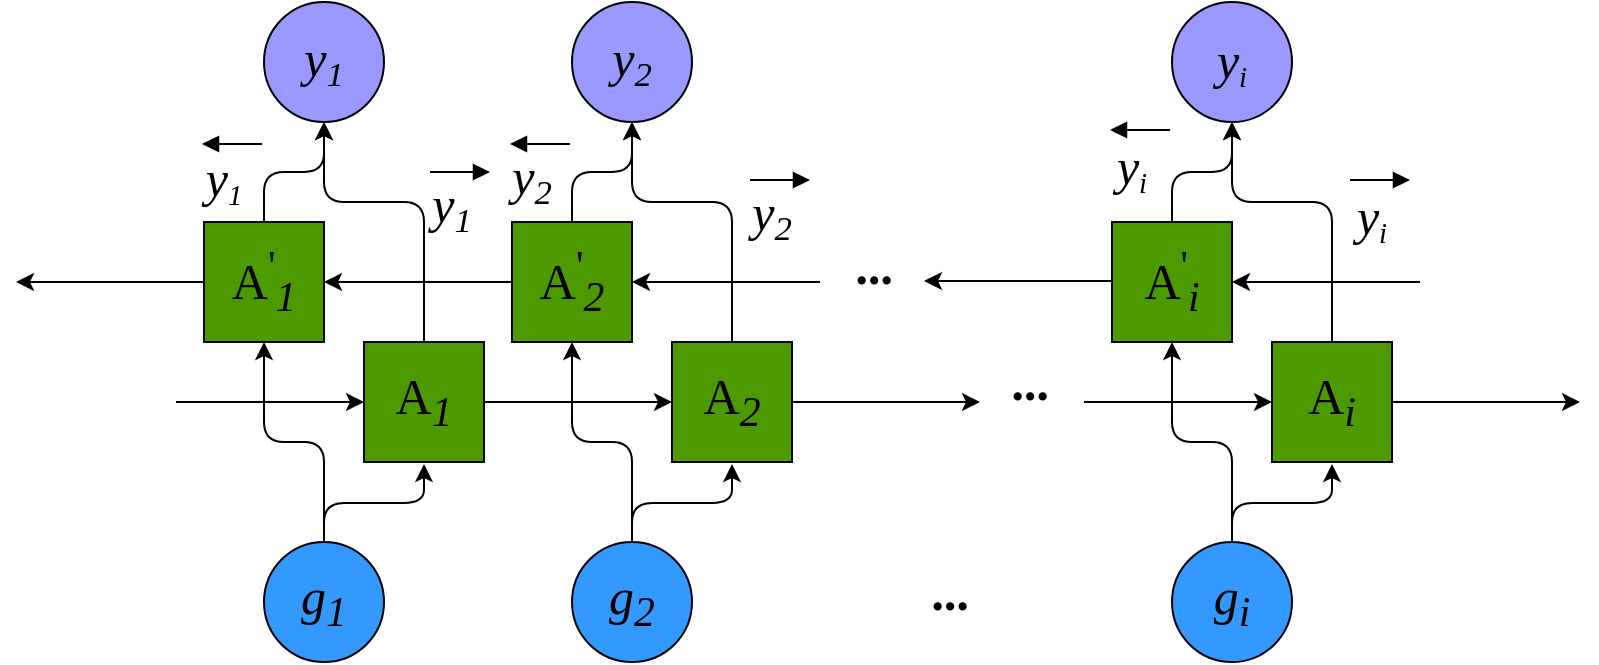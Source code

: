 <mxfile version="12.2.2" type="github" pages="1">
  <diagram id="qnvLAeOahHRdcpvroYUL" name="Page-1">
    <mxGraphModel dx="1635" dy="866" grid="1" gridSize="10" guides="1" tooltips="1" connect="1" arrows="1" fold="1" page="1" pageScale="1" pageWidth="827" pageHeight="1169" math="0" shadow="0">
      <root>
        <mxCell id="0"/>
        <mxCell id="1" parent="0"/>
        <mxCell id="RUoRTHbxr52IHqTM27ya-61" value="" style="html=1;verticalAlign=bottom;endArrow=block;fontSize=25;fontFamily=Times New Roman;" parent="1" edge="1">
          <mxGeometry width="80" relative="1" as="geometry">
            <mxPoint x="223" y="295" as="sourcePoint"/>
            <mxPoint x="253" y="295" as="targetPoint"/>
          </mxGeometry>
        </mxCell>
        <mxCell id="RUoRTHbxr52IHqTM27ya-1" value="g&lt;sub&gt;1&lt;/sub&gt;" style="ellipse;whiteSpace=wrap;html=1;aspect=fixed;fontSize=25;fontStyle=2;fontFamily=Times New Roman;fillColor=#3399FF;" parent="1" vertex="1">
          <mxGeometry x="140" y="480" width="60" height="60" as="geometry"/>
        </mxCell>
        <mxCell id="RUoRTHbxr52IHqTM27ya-22" value="" style="edgeStyle=orthogonalEdgeStyle;rounded=0;orthogonalLoop=1;jettySize=auto;html=1;fontSize=25;fontStyle=2;exitX=0;exitY=0.5;exitDx=0;exitDy=0;fontFamily=Times New Roman;" parent="1" source="RUoRTHbxr52IHqTM27ya-13" target="RUoRTHbxr52IHqTM27ya-2" edge="1">
          <mxGeometry relative="1" as="geometry">
            <mxPoint x="250" y="350" as="sourcePoint"/>
          </mxGeometry>
        </mxCell>
        <mxCell id="RUoRTHbxr52IHqTM27ya-2" value="" style="whiteSpace=wrap;html=1;aspect=fixed;fontSize=25;fontStyle=2;fontFamily=Times New Roman;fontColor=#00FF00;fillColor=#4D9900;" parent="1" vertex="1">
          <mxGeometry x="110" y="320" width="60" height="60" as="geometry"/>
        </mxCell>
        <mxCell id="RUoRTHbxr52IHqTM27ya-3" value="" style="whiteSpace=wrap;html=1;aspect=fixed;fontSize=25;fontStyle=2;fontFamily=Times New Roman;labelBackgroundColor=#00FF00;fillColor=#4D9900;" parent="1" vertex="1">
          <mxGeometry x="190" y="380" width="60" height="60" as="geometry"/>
        </mxCell>
        <mxCell id="RUoRTHbxr52IHqTM27ya-5" value="" style="edgeStyle=elbowEdgeStyle;elbow=vertical;endArrow=classic;html=1;fontSize=25;fontStyle=2;fontFamily=Times New Roman;" parent="1" edge="1">
          <mxGeometry width="50" height="50" relative="1" as="geometry">
            <mxPoint x="170" y="480" as="sourcePoint"/>
            <mxPoint x="220" y="441" as="targetPoint"/>
          </mxGeometry>
        </mxCell>
        <mxCell id="RUoRTHbxr52IHqTM27ya-6" value="" style="edgeStyle=elbowEdgeStyle;elbow=vertical;endArrow=classic;html=1;fontSize=25;fontStyle=2;fontFamily=Times New Roman;" parent="1" edge="1">
          <mxGeometry width="50" height="50" relative="1" as="geometry">
            <mxPoint x="170" y="480" as="sourcePoint"/>
            <mxPoint x="140" y="380" as="targetPoint"/>
          </mxGeometry>
        </mxCell>
        <mxCell id="RUoRTHbxr52IHqTM27ya-9" value="" style="edgeStyle=elbowEdgeStyle;elbow=vertical;endArrow=classic;html=1;fontSize=25;fontStyle=2;fontFamily=Times New Roman;" parent="1" edge="1">
          <mxGeometry width="50" height="50" relative="1" as="geometry">
            <mxPoint x="140" y="320" as="sourcePoint"/>
            <mxPoint x="170" y="270" as="targetPoint"/>
          </mxGeometry>
        </mxCell>
        <mxCell id="RUoRTHbxr52IHqTM27ya-10" value="" style="edgeStyle=elbowEdgeStyle;elbow=vertical;endArrow=classic;html=1;fontSize=25;fontStyle=2;fontFamily=Times New Roman;" parent="1" edge="1">
          <mxGeometry width="50" height="50" relative="1" as="geometry">
            <mxPoint x="220" y="380" as="sourcePoint"/>
            <mxPoint x="170" y="270" as="targetPoint"/>
            <Array as="points">
              <mxPoint x="200" y="310"/>
            </Array>
          </mxGeometry>
        </mxCell>
        <mxCell id="RUoRTHbxr52IHqTM27ya-11" value="" style="ellipse;whiteSpace=wrap;html=1;aspect=fixed;fontSize=25;fontStyle=2;fontFamily=Times New Roman;fillColor=#9999FF;" parent="1" vertex="1">
          <mxGeometry x="140" y="210" width="60" height="60" as="geometry"/>
        </mxCell>
        <mxCell id="RUoRTHbxr52IHqTM27ya-12" value="g&lt;sub&gt;2&lt;/sub&gt;" style="ellipse;whiteSpace=wrap;html=1;aspect=fixed;fontSize=25;fontStyle=2;fontFamily=Times New Roman;fillColor=#3399FF;" parent="1" vertex="1">
          <mxGeometry x="294" y="480" width="60" height="60" as="geometry"/>
        </mxCell>
        <mxCell id="RUoRTHbxr52IHqTM27ya-13" value="" style="whiteSpace=wrap;html=1;aspect=fixed;fontSize=25;fontStyle=2;fontFamily=Times New Roman;gradientColor=none;fillColor=#4D9900;" parent="1" vertex="1">
          <mxGeometry x="264" y="320" width="60" height="60" as="geometry"/>
        </mxCell>
        <mxCell id="RUoRTHbxr52IHqTM27ya-14" value="" style="whiteSpace=wrap;html=1;aspect=fixed;fontSize=25;fontStyle=2;fontFamily=Times New Roman;fillColor=#4D9900;" parent="1" vertex="1">
          <mxGeometry x="344" y="380" width="60" height="60" as="geometry"/>
        </mxCell>
        <mxCell id="RUoRTHbxr52IHqTM27ya-15" value="" style="edgeStyle=elbowEdgeStyle;elbow=vertical;endArrow=classic;html=1;fontSize=25;fontStyle=2;fontFamily=Times New Roman;" parent="1" edge="1">
          <mxGeometry width="50" height="50" relative="1" as="geometry">
            <mxPoint x="324" y="480" as="sourcePoint"/>
            <mxPoint x="374" y="441" as="targetPoint"/>
          </mxGeometry>
        </mxCell>
        <mxCell id="RUoRTHbxr52IHqTM27ya-16" value="" style="edgeStyle=elbowEdgeStyle;elbow=vertical;endArrow=classic;html=1;fontSize=25;fontStyle=2;fontFamily=Times New Roman;" parent="1" edge="1">
          <mxGeometry width="50" height="50" relative="1" as="geometry">
            <mxPoint x="324" y="480" as="sourcePoint"/>
            <mxPoint x="294" y="380" as="targetPoint"/>
          </mxGeometry>
        </mxCell>
        <mxCell id="RUoRTHbxr52IHqTM27ya-17" value="" style="edgeStyle=elbowEdgeStyle;elbow=vertical;endArrow=classic;html=1;fontSize=25;fontStyle=2;fontFamily=Times New Roman;" parent="1" edge="1">
          <mxGeometry width="50" height="50" relative="1" as="geometry">
            <mxPoint x="294" y="320" as="sourcePoint"/>
            <mxPoint x="324" y="270" as="targetPoint"/>
          </mxGeometry>
        </mxCell>
        <mxCell id="RUoRTHbxr52IHqTM27ya-18" value="" style="edgeStyle=elbowEdgeStyle;elbow=vertical;endArrow=classic;html=1;fontSize=25;fontStyle=2;fontFamily=Times New Roman;" parent="1" edge="1">
          <mxGeometry width="50" height="50" relative="1" as="geometry">
            <mxPoint x="374" y="380" as="sourcePoint"/>
            <mxPoint x="324" y="270" as="targetPoint"/>
            <Array as="points">
              <mxPoint x="354" y="310"/>
            </Array>
          </mxGeometry>
        </mxCell>
        <mxCell id="RUoRTHbxr52IHqTM27ya-19" value="" style="ellipse;whiteSpace=wrap;html=1;aspect=fixed;fontSize=25;fontStyle=2;fontFamily=Times New Roman;fillColor=#9999FF;" parent="1" vertex="1">
          <mxGeometry x="294" y="210" width="60" height="60" as="geometry"/>
        </mxCell>
        <mxCell id="RUoRTHbxr52IHqTM27ya-20" value="" style="endArrow=classic;html=1;exitX=1;exitY=0.5;exitDx=0;exitDy=0;entryX=0;entryY=0.5;entryDx=0;entryDy=0;fontSize=25;fontStyle=2;fontFamily=Times New Roman;" parent="1" source="RUoRTHbxr52IHqTM27ya-3" target="RUoRTHbxr52IHqTM27ya-14" edge="1">
          <mxGeometry width="50" height="50" relative="1" as="geometry">
            <mxPoint x="-80" y="500" as="sourcePoint"/>
            <mxPoint x="-30" y="450" as="targetPoint"/>
          </mxGeometry>
        </mxCell>
        <mxCell id="RUoRTHbxr52IHqTM27ya-26" value="" style="endArrow=classic;html=1;exitX=1;exitY=0.5;exitDx=0;exitDy=0;entryX=0;entryY=0.5;entryDx=0;entryDy=0;fontSize=25;fontStyle=2;fontFamily=Times New Roman;" parent="1" edge="1">
          <mxGeometry width="50" height="50" relative="1" as="geometry">
            <mxPoint x="404" y="410" as="sourcePoint"/>
            <mxPoint x="498" y="410" as="targetPoint"/>
          </mxGeometry>
        </mxCell>
        <mxCell id="RUoRTHbxr52IHqTM27ya-27" value="" style="endArrow=classic;html=1;exitX=1;exitY=0.5;exitDx=0;exitDy=0;entryX=0;entryY=0.5;entryDx=0;entryDy=0;fontSize=25;fontStyle=2;fontFamily=Times New Roman;" parent="1" edge="1">
          <mxGeometry width="50" height="50" relative="1" as="geometry">
            <mxPoint x="418" y="350" as="sourcePoint"/>
            <mxPoint x="324" y="350" as="targetPoint"/>
          </mxGeometry>
        </mxCell>
        <mxCell id="RUoRTHbxr52IHqTM27ya-28" value="g&lt;sub&gt;i&lt;/sub&gt;" style="ellipse;whiteSpace=wrap;html=1;aspect=fixed;fontSize=25;fontStyle=2;fontFamily=Times New Roman;labelBackgroundColor=none;fillColor=#3399FF;" parent="1" vertex="1">
          <mxGeometry x="594" y="480" width="60" height="60" as="geometry"/>
        </mxCell>
        <mxCell id="RUoRTHbxr52IHqTM27ya-29" value="" style="whiteSpace=wrap;html=1;aspect=fixed;fontSize=25;fontStyle=2;fontFamily=Times New Roman;fillColor=#4D9900;" parent="1" vertex="1">
          <mxGeometry x="564" y="320" width="60" height="60" as="geometry"/>
        </mxCell>
        <mxCell id="RUoRTHbxr52IHqTM27ya-30" value="" style="whiteSpace=wrap;html=1;aspect=fixed;fontSize=25;fontStyle=2;fontFamily=Times New Roman;fillColor=#4D9900;" parent="1" vertex="1">
          <mxGeometry x="644" y="380" width="60" height="60" as="geometry"/>
        </mxCell>
        <mxCell id="RUoRTHbxr52IHqTM27ya-31" value="" style="edgeStyle=elbowEdgeStyle;elbow=vertical;endArrow=classic;html=1;fontSize=25;fontStyle=2;fontFamily=Times New Roman;" parent="1" edge="1">
          <mxGeometry width="50" height="50" relative="1" as="geometry">
            <mxPoint x="624" y="480" as="sourcePoint"/>
            <mxPoint x="674" y="441" as="targetPoint"/>
          </mxGeometry>
        </mxCell>
        <mxCell id="RUoRTHbxr52IHqTM27ya-32" value="" style="edgeStyle=elbowEdgeStyle;elbow=vertical;endArrow=classic;html=1;fontSize=25;fontStyle=2;fontFamily=Times New Roman;" parent="1" edge="1">
          <mxGeometry width="50" height="50" relative="1" as="geometry">
            <mxPoint x="624" y="480" as="sourcePoint"/>
            <mxPoint x="594" y="380" as="targetPoint"/>
          </mxGeometry>
        </mxCell>
        <mxCell id="RUoRTHbxr52IHqTM27ya-33" value="" style="edgeStyle=elbowEdgeStyle;elbow=vertical;endArrow=classic;html=1;fontSize=25;fontStyle=2;fontFamily=Times New Roman;" parent="1" edge="1">
          <mxGeometry width="50" height="50" relative="1" as="geometry">
            <mxPoint x="594" y="320" as="sourcePoint"/>
            <mxPoint x="624" y="270" as="targetPoint"/>
          </mxGeometry>
        </mxCell>
        <mxCell id="RUoRTHbxr52IHqTM27ya-34" value="" style="edgeStyle=elbowEdgeStyle;elbow=vertical;endArrow=classic;html=1;fontSize=25;fontStyle=2;fontFamily=Times New Roman;" parent="1" edge="1">
          <mxGeometry width="50" height="50" relative="1" as="geometry">
            <mxPoint x="674" y="380" as="sourcePoint"/>
            <mxPoint x="624" y="270" as="targetPoint"/>
            <Array as="points">
              <mxPoint x="654" y="310"/>
            </Array>
          </mxGeometry>
        </mxCell>
        <mxCell id="RUoRTHbxr52IHqTM27ya-35" value="" style="ellipse;whiteSpace=wrap;html=1;aspect=fixed;fontSize=25;fontStyle=2;fontFamily=Times New Roman;fillColor=#9999FF;" parent="1" vertex="1">
          <mxGeometry x="594" y="210" width="60" height="60" as="geometry"/>
        </mxCell>
        <mxCell id="RUoRTHbxr52IHqTM27ya-36" value="" style="endArrow=classic;html=1;exitX=1;exitY=0.5;exitDx=0;exitDy=0;entryX=0;entryY=0.5;entryDx=0;entryDy=0;fontSize=25;fontStyle=2;fontFamily=Times New Roman;" parent="1" target="RUoRTHbxr52IHqTM27ya-30" edge="1">
          <mxGeometry width="50" height="50" relative="1" as="geometry">
            <mxPoint x="550" y="410" as="sourcePoint"/>
            <mxPoint x="270" y="450" as="targetPoint"/>
          </mxGeometry>
        </mxCell>
        <mxCell id="RUoRTHbxr52IHqTM27ya-37" value="" style="endArrow=classic;html=1;exitX=1;exitY=0.5;exitDx=0;exitDy=0;entryX=0;entryY=0.5;entryDx=0;entryDy=0;fontSize=25;fontStyle=2;fontFamily=Times New Roman;" parent="1" edge="1">
          <mxGeometry width="50" height="50" relative="1" as="geometry">
            <mxPoint x="704" y="410" as="sourcePoint"/>
            <mxPoint x="798" y="410" as="targetPoint"/>
          </mxGeometry>
        </mxCell>
        <mxCell id="RUoRTHbxr52IHqTM27ya-38" value="" style="endArrow=classic;html=1;exitX=1;exitY=0.5;exitDx=0;exitDy=0;entryX=0;entryY=0.5;entryDx=0;entryDy=0;fontSize=25;fontStyle=2;fontFamily=Times New Roman;" parent="1" edge="1">
          <mxGeometry width="50" height="50" relative="1" as="geometry">
            <mxPoint x="718" y="350" as="sourcePoint"/>
            <mxPoint x="624" y="350" as="targetPoint"/>
          </mxGeometry>
        </mxCell>
        <mxCell id="RUoRTHbxr52IHqTM27ya-39" value="" style="endArrow=classic;html=1;exitX=1;exitY=0.5;exitDx=0;exitDy=0;entryX=0;entryY=0.5;entryDx=0;entryDy=0;fontSize=25;fontStyle=2;fontFamily=Times New Roman;" parent="1" edge="1">
          <mxGeometry width="50" height="50" relative="1" as="geometry">
            <mxPoint x="564" y="349.5" as="sourcePoint"/>
            <mxPoint x="470" y="349.5" as="targetPoint"/>
          </mxGeometry>
        </mxCell>
        <mxCell id="RUoRTHbxr52IHqTM27ya-41" value="&lt;b style=&quot;font-size: 25px;&quot;&gt;&lt;font style=&quot;font-size: 25px;&quot;&gt;...&lt;/font&gt;&lt;/b&gt;" style="text;html=1;strokeColor=none;fillColor=none;align=center;verticalAlign=middle;whiteSpace=wrap;rounded=0;fontSize=25;fontStyle=2;fontFamily=Times New Roman;" parent="1" vertex="1">
          <mxGeometry x="519" y="400" width="10" as="geometry"/>
        </mxCell>
        <mxCell id="RUoRTHbxr52IHqTM27ya-47" value="&lt;b style=&quot;font-size: 25px;&quot;&gt;&lt;font style=&quot;font-size: 25px;&quot;&gt;...&lt;/font&gt;&lt;/b&gt;" style="text;html=1;strokeColor=none;fillColor=none;align=center;verticalAlign=middle;whiteSpace=wrap;rounded=0;fontSize=25;fontStyle=2;fontFamily=Times New Roman;" parent="1" vertex="1">
          <mxGeometry x="441" y="342" width="10" as="geometry"/>
        </mxCell>
        <mxCell id="RUoRTHbxr52IHqTM27ya-50" value="" style="endArrow=classic;html=1;exitX=1;exitY=0.5;exitDx=0;exitDy=0;entryX=0;entryY=0.5;entryDx=0;entryDy=0;fontSize=25;fontStyle=2;fontFamily=Times New Roman;" parent="1" edge="1">
          <mxGeometry width="50" height="50" relative="1" as="geometry">
            <mxPoint x="96" y="410" as="sourcePoint"/>
            <mxPoint x="190" y="410" as="targetPoint"/>
          </mxGeometry>
        </mxCell>
        <mxCell id="RUoRTHbxr52IHqTM27ya-51" value="" style="edgeStyle=orthogonalEdgeStyle;rounded=0;orthogonalLoop=1;jettySize=auto;html=1;entryX=0;entryY=0.5;entryDx=0;entryDy=0;fontSize=25;fontStyle=2;fontFamily=Times New Roman;" parent="1" edge="1">
          <mxGeometry relative="1" as="geometry">
            <mxPoint x="110" y="350" as="sourcePoint"/>
            <mxPoint x="16" y="350" as="targetPoint"/>
          </mxGeometry>
        </mxCell>
        <mxCell id="RUoRTHbxr52IHqTM27ya-56" value="&lt;i&gt;y&lt;span style=&quot;font-size: 20.833px&quot;&gt;&lt;sub&gt;2&lt;/sub&gt;&lt;/span&gt;&lt;/i&gt;" style="text;html=1;strokeColor=none;fillColor=none;align=center;verticalAlign=middle;whiteSpace=wrap;rounded=0;fontSize=25;fontFamily=Times New Roman;" parent="1" vertex="1">
          <mxGeometry x="304" y="230" width="40" height="20" as="geometry"/>
        </mxCell>
        <mxCell id="RUoRTHbxr52IHqTM27ya-57" value="" style="html=1;verticalAlign=bottom;endArrow=block;fontSize=25;fontFamily=Times New Roman;" parent="1" edge="1">
          <mxGeometry width="80" relative="1" as="geometry">
            <mxPoint x="383" y="299" as="sourcePoint"/>
            <mxPoint x="413" y="299" as="targetPoint"/>
          </mxGeometry>
        </mxCell>
        <mxCell id="RUoRTHbxr52IHqTM27ya-58" value="&lt;i&gt;y&lt;span style=&quot;font-size: 20.833px&quot;&gt;&lt;sub&gt;2&lt;/sub&gt;&lt;/span&gt;&lt;/i&gt;" style="text;html=1;strokeColor=none;fillColor=none;align=center;verticalAlign=middle;whiteSpace=wrap;rounded=0;fontSize=25;fontFamily=Times New Roman;" parent="1" vertex="1">
          <mxGeometry x="374" y="307" width="40" height="20" as="geometry"/>
        </mxCell>
        <mxCell id="RUoRTHbxr52IHqTM27ya-59" value="" style="html=1;verticalAlign=bottom;endArrow=block;fontSize=25;fontFamily=Times New Roman;" parent="1" edge="1">
          <mxGeometry width="80" relative="1" as="geometry">
            <mxPoint x="683" y="299" as="sourcePoint"/>
            <mxPoint x="713" y="299" as="targetPoint"/>
          </mxGeometry>
        </mxCell>
        <mxCell id="RUoRTHbxr52IHqTM27ya-60" value="&lt;i&gt;y&lt;span style=&quot;font-size: 17.361px&quot;&gt;&lt;sub&gt;i&lt;/sub&gt;&lt;/span&gt;&lt;/i&gt;" style="text;html=1;strokeColor=none;fillColor=none;align=center;verticalAlign=middle;whiteSpace=wrap;rounded=0;fontSize=25;fontFamily=Times New Roman;" parent="1" vertex="1">
          <mxGeometry x="674" y="307" width="40" height="22" as="geometry"/>
        </mxCell>
        <mxCell id="RUoRTHbxr52IHqTM27ya-62" value="&lt;i&gt;y&lt;span style=&quot;font-size: 20.833px&quot;&gt;&lt;sub&gt;1&lt;/sub&gt;&lt;/span&gt;&lt;/i&gt;" style="text;html=1;strokeColor=none;fillColor=none;align=center;verticalAlign=middle;whiteSpace=wrap;rounded=0;fontSize=25;fontFamily=Times New Roman;" parent="1" vertex="1">
          <mxGeometry x="214" y="303" width="40" height="20" as="geometry"/>
        </mxCell>
        <mxCell id="RUoRTHbxr52IHqTM27ya-63" value="" style="html=1;verticalAlign=bottom;endArrow=block;fontSize=25;fontFamily=Times New Roman;" parent="1" edge="1">
          <mxGeometry width="80" relative="1" as="geometry">
            <mxPoint x="293" y="281" as="sourcePoint"/>
            <mxPoint x="263" y="281" as="targetPoint"/>
          </mxGeometry>
        </mxCell>
        <mxCell id="RUoRTHbxr52IHqTM27ya-64" value="&lt;i&gt;y&lt;span style=&quot;font-size: 20.833px&quot;&gt;&lt;sub&gt;2&lt;/sub&gt;&lt;/span&gt;&lt;/i&gt;" style="text;html=1;strokeColor=none;fillColor=none;align=center;verticalAlign=middle;whiteSpace=wrap;rounded=0;fontSize=25;fontFamily=Times New Roman;" parent="1" vertex="1">
          <mxGeometry x="254" y="289" width="40" height="20" as="geometry"/>
        </mxCell>
        <mxCell id="RUoRTHbxr52IHqTM27ya-65" value="" style="html=1;verticalAlign=bottom;endArrow=block;fontSize=25;fontFamily=Times New Roman;" parent="1" edge="1">
          <mxGeometry width="80" relative="1" as="geometry">
            <mxPoint x="139" y="281" as="sourcePoint"/>
            <mxPoint x="109" y="281" as="targetPoint"/>
          </mxGeometry>
        </mxCell>
        <mxCell id="RUoRTHbxr52IHqTM27ya-66" value="&lt;i&gt;y&lt;span style=&quot;font-size: 17.361px&quot;&gt;&lt;sub&gt;1&lt;/sub&gt;&lt;/span&gt;&lt;/i&gt;" style="text;html=1;strokeColor=none;fillColor=none;align=center;verticalAlign=middle;whiteSpace=wrap;rounded=0;fontSize=25;fontFamily=Times New Roman;" parent="1" vertex="1">
          <mxGeometry x="100" y="289" width="40" height="20" as="geometry"/>
        </mxCell>
        <mxCell id="RUoRTHbxr52IHqTM27ya-67" value="" style="html=1;verticalAlign=bottom;endArrow=block;fontSize=25;fontFamily=Times New Roman;" parent="1" edge="1">
          <mxGeometry width="80" relative="1" as="geometry">
            <mxPoint x="593" y="274" as="sourcePoint"/>
            <mxPoint x="563" y="274" as="targetPoint"/>
          </mxGeometry>
        </mxCell>
        <mxCell id="RUoRTHbxr52IHqTM27ya-68" value="&lt;i&gt;y&lt;span style=&quot;font-size: 17.361px&quot;&gt;&lt;sub&gt;i&lt;/sub&gt;&lt;/span&gt;&lt;/i&gt;" style="text;html=1;strokeColor=none;fillColor=none;align=center;verticalAlign=middle;whiteSpace=wrap;rounded=0;fontSize=25;fontFamily=Times New Roman;" parent="1" vertex="1">
          <mxGeometry x="554" y="282" width="40" height="22" as="geometry"/>
        </mxCell>
        <mxCell id="RUoRTHbxr52IHqTM27ya-69" value="&lt;i&gt;y&lt;span style=&quot;font-size: 17.361px&quot;&gt;&lt;sub&gt;i&lt;/sub&gt;&lt;/span&gt;&lt;/i&gt;" style="text;html=1;strokeColor=none;fillColor=none;align=center;verticalAlign=middle;whiteSpace=wrap;rounded=0;fontSize=25;fontFamily=Times New Roman;" parent="1" vertex="1">
          <mxGeometry x="604" y="230" width="40" height="20" as="geometry"/>
        </mxCell>
        <mxCell id="RUoRTHbxr52IHqTM27ya-70" value="&lt;i&gt;y&lt;span style=&quot;font-size: 20.833px&quot;&gt;&lt;sub&gt;1&lt;/sub&gt;&lt;/span&gt;&lt;/i&gt;" style="text;html=1;strokeColor=none;fillColor=none;align=center;verticalAlign=middle;whiteSpace=wrap;rounded=0;fontSize=25;fontFamily=Times New Roman;" parent="1" vertex="1">
          <mxGeometry x="150" y="230" width="40" height="20" as="geometry"/>
        </mxCell>
        <mxCell id="RUoRTHbxr52IHqTM27ya-73" value="A&lt;sub&gt;&lt;i&gt;i&lt;/i&gt;&lt;/sub&gt;" style="text;html=1;strokeColor=none;fillColor=none;align=center;verticalAlign=middle;whiteSpace=wrap;rounded=0;fontSize=25;fontFamily=Times New Roman;" parent="1" vertex="1">
          <mxGeometry x="654" y="400" width="40" height="20" as="geometry"/>
        </mxCell>
        <mxCell id="RUoRTHbxr52IHqTM27ya-74" value="A&lt;sub&gt;&lt;i&gt;2&lt;/i&gt;&lt;/sub&gt;" style="text;html=1;strokeColor=none;fillColor=none;align=center;verticalAlign=middle;whiteSpace=wrap;rounded=0;fontSize=25;fontFamily=Times New Roman;" parent="1" vertex="1">
          <mxGeometry x="354" y="400" width="40" height="20" as="geometry"/>
        </mxCell>
        <mxCell id="RUoRTHbxr52IHqTM27ya-75" value="A&lt;sub&gt;&lt;i&gt;1&lt;/i&gt;&lt;/sub&gt;" style="text;html=1;strokeColor=none;fillColor=none;align=center;verticalAlign=middle;whiteSpace=wrap;rounded=0;fontSize=25;fontFamily=Times New Roman;" parent="1" vertex="1">
          <mxGeometry x="200" y="400" width="40" height="20" as="geometry"/>
        </mxCell>
        <mxCell id="RUoRTHbxr52IHqTM27ya-78" value="A&lt;sup&gt;&#39;&lt;/sup&gt;&lt;sub&gt;&lt;i&gt;2&lt;/i&gt;&lt;/sub&gt;" style="text;html=1;strokeColor=none;fillColor=none;align=center;verticalAlign=middle;whiteSpace=wrap;rounded=0;fontSize=25;fontFamily=Times New Roman;" parent="1" vertex="1">
          <mxGeometry x="274" y="340" width="40" height="20" as="geometry"/>
        </mxCell>
        <mxCell id="RUoRTHbxr52IHqTM27ya-79" value="A&lt;sup&gt;&#39;&lt;/sup&gt;&lt;sub&gt;&lt;i&gt;1&lt;/i&gt;&lt;/sub&gt;" style="text;html=1;strokeColor=none;fillColor=none;align=center;verticalAlign=middle;whiteSpace=wrap;rounded=0;fontSize=25;fontFamily=Times New Roman;" parent="1" vertex="1">
          <mxGeometry x="120" y="340" width="40" height="20" as="geometry"/>
        </mxCell>
        <mxCell id="RUoRTHbxr52IHqTM27ya-80" value="A&lt;sup&gt;&#39;&lt;/sup&gt;&lt;sub&gt;&lt;i&gt;i&lt;/i&gt;&lt;/sub&gt;" style="text;html=1;strokeColor=none;fillColor=none;align=center;verticalAlign=middle;whiteSpace=wrap;rounded=0;fontSize=25;fontFamily=Times New Roman;" parent="1" vertex="1">
          <mxGeometry x="574" y="340" width="40" height="20" as="geometry"/>
        </mxCell>
        <mxCell id="RUoRTHbxr52IHqTM27ya-84" value="&lt;b style=&quot;font-size: 25px;&quot;&gt;&lt;font style=&quot;font-size: 25px;&quot;&gt;...&lt;/font&gt;&lt;/b&gt;" style="text;html=1;strokeColor=none;fillColor=none;align=center;verticalAlign=middle;whiteSpace=wrap;rounded=0;fontSize=25;fontStyle=2;fontFamily=Times New Roman;" parent="1" vertex="1">
          <mxGeometry x="479" y="505" width="10" as="geometry"/>
        </mxCell>
      </root>
    </mxGraphModel>
  </diagram>
</mxfile>
